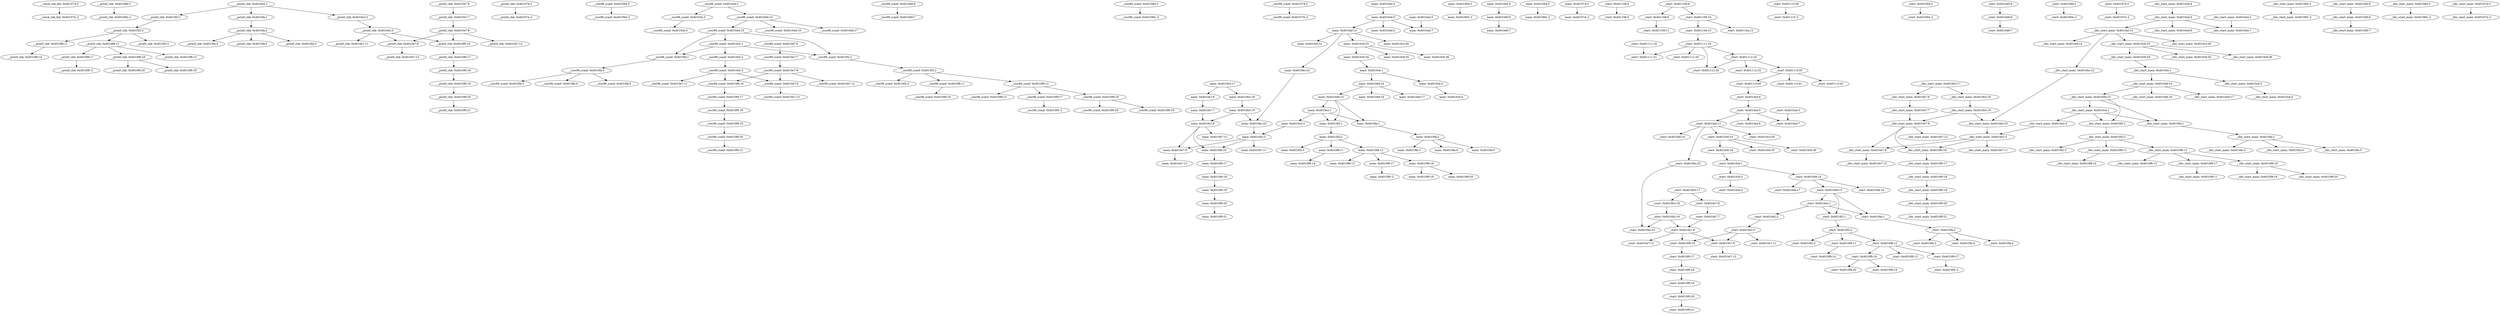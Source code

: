 strict digraph {
__stack_chk_fail_401074_3 [label="__stack_chk_fail: 0x401074:3"];
"__stack_chk_fail_401074_-2" [label="__stack_chk_fail: 0x401074:-2"];
__printf_chk_401084_3 [label="__printf_chk: 0x401084:3"];
"__printf_chk_401084_-2" [label="__printf_chk: 0x401084:-2"];
__printf_chk_4010e2_1 [label="__printf_chk: 0x4010e2:1"];
__printf_chk_4010e2_2 [label="__printf_chk: 0x4010e2:2"];
__printf_chk_4010f2_1 [label="__printf_chk: 0x4010f2:1"];
__printf_chk_4010fa_1 [label="__printf_chk: 0x4010fa:1"];
__printf_chk_4010e2_3 [label="__printf_chk: 0x4010e2:3"];
__printf_chk_4010e7_9 [label="__printf_chk: 0x4010e7:9"];
__printf_chk_4010e7_11 [label="__printf_chk: 0x4010e7:11"];
__printf_chk_4010f0_16 [label="__printf_chk: 0x4010f0:16"];
__printf_chk_4010e7_6 [label="__printf_chk: 0x4010e7:6"];
__printf_chk_4010e7_7 [label="__printf_chk: 0x4010e7:7"];
__printf_chk_4010e7_8 [label="__printf_chk: 0x4010e7:8"];
__printf_chk_4010e7_12 [label="__printf_chk: 0x4010e7:12"];
__printf_chk_4010e7_13 [label="__printf_chk: 0x4010e7:13"];
__printf_chk_4010f0_17 [label="__printf_chk: 0x4010f0:17"];
__printf_chk_4010f0_18 [label="__printf_chk: 0x4010f0:18"];
__printf_chk_4010f0_19 [label="__printf_chk: 0x4010f0:19"];
__printf_chk_4010f0_20 [label="__printf_chk: 0x4010f0:20"];
__printf_chk_4010f0_21 [label="__printf_chk: 0x4010f0:21"];
__printf_chk_4010f2_2 [label="__printf_chk: 0x4010f2:2"];
__printf_chk_4010f2_3 [label="__printf_chk: 0x4010f2:3"];
__printf_chk_4010f8_11 [label="__printf_chk: 0x4010f8:11"];
__printf_chk_4010f8_12 [label="__printf_chk: 0x4010f8:12"];
__printf_chk_4010f8_14 [label="__printf_chk: 0x4010f8:14"];
__printf_chk_4010f8_13 [label="__printf_chk: 0x4010f8:13"];
__printf_chk_4010f9_17 [label="__printf_chk: 0x4010f9:17"];
__printf_chk_4010f9_18 [label="__printf_chk: 0x4010f9:18"];
"__printf_chk_4010f9_-2" [label="__printf_chk: 0x4010f9:-2"];
__printf_chk_4010f9_19 [label="__printf_chk: 0x4010f9:19"];
__printf_chk_4010f9_20 [label="__printf_chk: 0x4010f9:20"];
__printf_chk_4010fa_2 [label="__printf_chk: 0x4010fa:2"];
__printf_chk_4010fa_3 [label="__printf_chk: 0x4010fa:3"];
__printf_chk_4010fa_4 [label="__printf_chk: 0x4010fa:4"];
__printf_chk_4010fa_5 [label="__printf_chk: 0x4010fa:5"];
__printf_chk_401074_3 [label="__printf_chk: 0x401074:3"];
"__printf_chk_401074_-2" [label="__printf_chk: 0x401074:-2"];
__isoc99_scanf_401094_3 [label="__isoc99_scanf: 0x401094:3"];
"__isoc99_scanf_401094_-2" [label="__isoc99_scanf: 0x401094:-2"];
__isoc99_scanf_4010cb_1 [label="__isoc99_scanf: 0x4010cb:1"];
__isoc99_scanf_4010cb_3 [label="__isoc99_scanf: 0x4010cb:3"];
__isoc99_scanf_4010dd_14 [label="__isoc99_scanf: 0x4010dd:14"];
__isoc99_scanf_4010cb_4 [label="__isoc99_scanf: 0x4010cb:4"];
__isoc99_scanf_4010d0_6 [label="__isoc99_scanf: 0x4010d0:6"];
__isoc99_scanf_4010d0_7 [label="__isoc99_scanf: 0x4010d0:7"];
__isoc99_scanf_4010dd_15 [label="__isoc99_scanf: 0x4010dd:15"];
__isoc99_scanf_4010dd_16 [label="__isoc99_scanf: 0x4010dd:16"];
__isoc99_scanf_4010dd_17 [label="__isoc99_scanf: 0x4010dd:17"];
__isoc99_scanf_4010e2_1 [label="__isoc99_scanf: 0x4010e2:1"];
__isoc99_scanf_4010f2_1 [label="__isoc99_scanf: 0x4010f2:1"];
__isoc99_scanf_4010fa_1 [label="__isoc99_scanf: 0x4010fa:1"];
__isoc99_scanf_401084_3 [label="__isoc99_scanf: 0x401084:3"];
"__isoc99_scanf_401084_-2" [label="__isoc99_scanf: 0x401084:-2"];
__isoc99_scanf_4010e2_2 [label="__isoc99_scanf: 0x4010e2:2"];
__isoc99_scanf_4010e2_3 [label="__isoc99_scanf: 0x4010e2:3"];
__isoc99_scanf_4010e7_9 [label="__isoc99_scanf: 0x4010e7:9"];
__isoc99_scanf_4010e7_11 [label="__isoc99_scanf: 0x4010e7:11"];
__isoc99_scanf_4010f0_16 [label="__isoc99_scanf: 0x4010f0:16"];
__isoc99_scanf_4010e7_6 [label="__isoc99_scanf: 0x4010e7:6"];
__isoc99_scanf_4010e7_7 [label="__isoc99_scanf: 0x4010e7:7"];
__isoc99_scanf_4010e7_8 [label="__isoc99_scanf: 0x4010e7:8"];
__isoc99_scanf_4010e7_12 [label="__isoc99_scanf: 0x4010e7:12"];
__isoc99_scanf_4010e7_13 [label="__isoc99_scanf: 0x4010e7:13"];
__isoc99_scanf_4010f0_17 [label="__isoc99_scanf: 0x4010f0:17"];
__isoc99_scanf_4010f0_18 [label="__isoc99_scanf: 0x4010f0:18"];
__isoc99_scanf_4010f0_19 [label="__isoc99_scanf: 0x4010f0:19"];
__isoc99_scanf_4010f0_20 [label="__isoc99_scanf: 0x4010f0:20"];
__isoc99_scanf_4010f0_21 [label="__isoc99_scanf: 0x4010f0:21"];
__isoc99_scanf_4010f2_2 [label="__isoc99_scanf: 0x4010f2:2"];
__isoc99_scanf_4010f2_3 [label="__isoc99_scanf: 0x4010f2:3"];
__isoc99_scanf_4010f8_11 [label="__isoc99_scanf: 0x4010f8:11"];
__isoc99_scanf_4010f8_12 [label="__isoc99_scanf: 0x4010f8:12"];
__isoc99_scanf_4010f8_14 [label="__isoc99_scanf: 0x4010f8:14"];
__isoc99_scanf_4010f8_13 [label="__isoc99_scanf: 0x4010f8:13"];
__isoc99_scanf_4010f9_17 [label="__isoc99_scanf: 0x4010f9:17"];
__isoc99_scanf_4010f9_18 [label="__isoc99_scanf: 0x4010f9:18"];
"__isoc99_scanf_4010f9_-2" [label="__isoc99_scanf: 0x4010f9:-2"];
__isoc99_scanf_4010f9_19 [label="__isoc99_scanf: 0x4010f9:19"];
__isoc99_scanf_4010f9_20 [label="__isoc99_scanf: 0x4010f9:20"];
__isoc99_scanf_4010fa_2 [label="__isoc99_scanf: 0x4010fa:2"];
__isoc99_scanf_4010fa_3 [label="__isoc99_scanf: 0x4010fa:3"];
__isoc99_scanf_4010fa_4 [label="__isoc99_scanf: 0x4010fa:4"];
__isoc99_scanf_4010fa_5 [label="__isoc99_scanf: 0x4010fa:5"];
__isoc99_scanf_401074_3 [label="__isoc99_scanf: 0x401074:3"];
"__isoc99_scanf_401074_-2" [label="__isoc99_scanf: 0x401074:-2"];
main_4010a4_4 [label="main: 0x4010a4:4"];
main_4010a4_5 [label="main: 0x4010a4:5"];
main_4010a4_6 [label="main: 0x4010a4:6"];
main_4010a4_7 [label="main: 0x4010a4:7"];
main_4010af_13 [label="main: 0x4010af:13"];
main_4010a4_3 [label="main: 0x4010a4:3"];
main_4010af_14 [label="main: 0x4010af:14"];
main_4010bc_22 [label="main: 0x4010bc:22"];
main_4010c3_30 [label="main: 0x4010c3:30"];
main_4010c6_33 [label="main: 0x4010c6:33"];
main_4010b3_17 [label="main: 0x4010b3:17"];
main_4010b3_18 [label="main: 0x4010b3:18"];
main_4010e7_6 [label="main: 0x4010e7:6"];
main_4010b3_19 [label="main: 0x4010b3:19"];
main_4010bc_23 [label="main: 0x4010bc:23"];
main_4010e7_8 [label="main: 0x4010e7:8"];
main_4010e2_3 [label="main: 0x4010e2:3"];
main_4010c6_34 [label="main: 0x4010c6:34"];
main_4010c6_35 [label="main: 0x4010c6:35"];
main_4010c6_36 [label="main: 0x4010c6:36"];
main_4010cb_1 [label="main: 0x4010cb:1"];
main_401094_3 [label="main: 0x401094:3"];
"main_401094_-2" [label="main: 0x401094:-2"];
main_4010cb_3 [label="main: 0x4010cb:3"];
main_4010dd_14 [label="main: 0x4010dd:14"];
main_4010cb_4 [label="main: 0x4010cb:4"];
main_4010d0_6 [label="main: 0x4010d0:6"];
main_4010d0_7 [label="main: 0x4010d0:7"];
main_4010dd_15 [label="main: 0x4010dd:15"];
main_4010dd_16 [label="main: 0x4010dd:16"];
main_4010dd_17 [label="main: 0x4010dd:17"];
main_4010e2_1 [label="main: 0x4010e2:1"];
main_4010f2_1 [label="main: 0x4010f2:1"];
main_4010fa_1 [label="main: 0x4010fa:1"];
main_401084_3 [label="main: 0x401084:3"];
"main_401084_-2" [label="main: 0x401084:-2"];
main_4010e2_2 [label="main: 0x4010e2:2"];
main_4010e7_9 [label="main: 0x4010e7:9"];
main_4010e7_11 [label="main: 0x4010e7:11"];
main_4010f0_16 [label="main: 0x4010f0:16"];
main_4010e7_7 [label="main: 0x4010e7:7"];
main_4010e7_12 [label="main: 0x4010e7:12"];
main_4010e7_13 [label="main: 0x4010e7:13"];
main_4010f0_17 [label="main: 0x4010f0:17"];
main_4010f0_18 [label="main: 0x4010f0:18"];
main_4010f0_19 [label="main: 0x4010f0:19"];
main_4010f0_20 [label="main: 0x4010f0:20"];
main_4010f0_21 [label="main: 0x4010f0:21"];
main_4010f2_2 [label="main: 0x4010f2:2"];
main_4010f2_3 [label="main: 0x4010f2:3"];
main_4010f8_11 [label="main: 0x4010f8:11"];
main_4010f8_12 [label="main: 0x4010f8:12"];
main_4010f8_14 [label="main: 0x4010f8:14"];
main_4010f8_13 [label="main: 0x4010f8:13"];
main_4010f9_17 [label="main: 0x4010f9:17"];
main_4010f9_18 [label="main: 0x4010f9:18"];
"main_4010f9_-2" [label="main: 0x4010f9:-2"];
main_4010f9_19 [label="main: 0x4010f9:19"];
main_4010f9_20 [label="main: 0x4010f9:20"];
main_4010fa_2 [label="main: 0x4010fa:2"];
main_4010fa_3 [label="main: 0x4010fa:3"];
main_4010fa_4 [label="main: 0x4010fa:4"];
main_4010fa_5 [label="main: 0x4010fa:5"];
main_401074_3 [label="main: 0x401074:3"];
"main_401074_-2" [label="main: 0x401074:-2"];
main_4010a5_9 [label="main: 0x4010a5:9"];
_start_401106_4 [label="_start: 0x401106:4"];
_start_401106_5 [label="_start: 0x401106:5"];
_start_401109_8 [label="_start: 0x401109:8"];
_start_401109_9 [label="_start: 0x401109:9"];
_start_401109_10 [label="_start: 0x401109:10"];
_start_401109_11 [label="_start: 0x401109:11"];
_start_40110a_13 [label="_start: 0x40110a:13"];
_start_40110d_15 [label="_start: 0x40110d:15"];
_start_401111_19 [label="_start: 0x401111:19"];
_start_401111_20 [label="_start: 0x401111:20"];
_start_401111_21 [label="_start: 0x401111:21"];
_start_401112_24 [label="_start: 0x401112:24"];
_start_401112_26 [label="_start: 0x401112:26"];
_start_401111_18 [label="_start: 0x401111:18"];
_start_401112_25 [label="_start: 0x401112:25"];
_start_40111f_39 [label="_start: 0x40111f:39"];
_start_40111f_40 [label="_start: 0x40111f:40"];
_start_40111f_41 [label="_start: 0x40111f:41"];
_start_40111f_42 [label="_start: 0x40111f:42"];
_start_4010a4_4 [label="_start: 0x4010a4:4"];
_start_40111f_38 [label="_start: 0x40111f:38"];
"_start_40111f_-2" [label="_start: 0x40111f:-2"];
_start_4010a4_5 [label="_start: 0x4010a4:5"];
_start_4010a4_6 [label="_start: 0x4010a4:6"];
_start_4010a4_7 [label="_start: 0x4010a4:7"];
_start_4010af_13 [label="_start: 0x4010af:13"];
_start_4010a4_3 [label="_start: 0x4010a4:3"];
_start_4010af_14 [label="_start: 0x4010af:14"];
_start_4010bc_22 [label="_start: 0x4010bc:22"];
_start_4010c3_30 [label="_start: 0x4010c3:30"];
_start_4010c6_33 [label="_start: 0x4010c6:33"];
_start_4010b3_17 [label="_start: 0x4010b3:17"];
_start_4010b3_18 [label="_start: 0x4010b3:18"];
_start_4010e7_6 [label="_start: 0x4010e7:6"];
_start_4010b3_19 [label="_start: 0x4010b3:19"];
_start_4010bc_23 [label="_start: 0x4010bc:23"];
_start_4010e7_8 [label="_start: 0x4010e7:8"];
_start_4010c6_34 [label="_start: 0x4010c6:34"];
_start_4010c6_35 [label="_start: 0x4010c6:35"];
_start_4010c6_36 [label="_start: 0x4010c6:36"];
_start_4010cb_1 [label="_start: 0x4010cb:1"];
_start_401094_3 [label="_start: 0x401094:3"];
"_start_401094_-2" [label="_start: 0x401094:-2"];
_start_4010cb_3 [label="_start: 0x4010cb:3"];
_start_4010dd_14 [label="_start: 0x4010dd:14"];
_start_4010cb_4 [label="_start: 0x4010cb:4"];
_start_4010d0_6 [label="_start: 0x4010d0:6"];
_start_4010d0_7 [label="_start: 0x4010d0:7"];
_start_4010dd_15 [label="_start: 0x4010dd:15"];
_start_4010dd_16 [label="_start: 0x4010dd:16"];
_start_4010dd_17 [label="_start: 0x4010dd:17"];
_start_4010e2_1 [label="_start: 0x4010e2:1"];
_start_4010f2_1 [label="_start: 0x4010f2:1"];
_start_4010fa_1 [label="_start: 0x4010fa:1"];
_start_401084_3 [label="_start: 0x401084:3"];
"_start_401084_-2" [label="_start: 0x401084:-2"];
_start_4010e2_2 [label="_start: 0x4010e2:2"];
_start_4010e2_3 [label="_start: 0x4010e2:3"];
_start_4010e7_9 [label="_start: 0x4010e7:9"];
_start_4010e7_11 [label="_start: 0x4010e7:11"];
_start_4010f0_16 [label="_start: 0x4010f0:16"];
_start_4010e7_7 [label="_start: 0x4010e7:7"];
_start_4010e7_12 [label="_start: 0x4010e7:12"];
_start_4010e7_13 [label="_start: 0x4010e7:13"];
_start_4010f0_17 [label="_start: 0x4010f0:17"];
_start_4010f0_18 [label="_start: 0x4010f0:18"];
_start_4010f0_19 [label="_start: 0x4010f0:19"];
_start_4010f0_20 [label="_start: 0x4010f0:20"];
_start_4010f0_21 [label="_start: 0x4010f0:21"];
_start_4010f2_2 [label="_start: 0x4010f2:2"];
_start_4010f2_3 [label="_start: 0x4010f2:3"];
_start_4010f8_11 [label="_start: 0x4010f8:11"];
_start_4010f8_12 [label="_start: 0x4010f8:12"];
_start_4010f8_14 [label="_start: 0x4010f8:14"];
_start_4010f8_13 [label="_start: 0x4010f8:13"];
_start_4010f9_17 [label="_start: 0x4010f9:17"];
_start_4010f9_18 [label="_start: 0x4010f9:18"];
"_start_4010f9_-2" [label="_start: 0x4010f9:-2"];
_start_4010f9_19 [label="_start: 0x4010f9:19"];
_start_4010f9_20 [label="_start: 0x4010f9:20"];
_start_4010fa_2 [label="_start: 0x4010fa:2"];
_start_4010fa_3 [label="_start: 0x4010fa:3"];
_start_4010fa_4 [label="_start: 0x4010fa:4"];
_start_4010fa_5 [label="_start: 0x4010fa:5"];
_start_401074_3 [label="_start: 0x401074:3"];
"_start_401074_-2" [label="_start: 0x401074:-2"];
_start_4010a5_9 [label="_start: 0x4010a5:9"];
__libc_start_main_4010a4_4 [label="__libc_start_main: 0x4010a4:4"];
__libc_start_main_4010a4_5 [label="__libc_start_main: 0x4010a4:5"];
__libc_start_main_4010a4_6 [label="__libc_start_main: 0x4010a4:6"];
__libc_start_main_4010a4_7 [label="__libc_start_main: 0x4010a4:7"];
__libc_start_main_4010af_13 [label="__libc_start_main: 0x4010af:13"];
__libc_start_main_4010a4_3 [label="__libc_start_main: 0x4010a4:3"];
__libc_start_main_4010af_14 [label="__libc_start_main: 0x4010af:14"];
__libc_start_main_4010bc_22 [label="__libc_start_main: 0x4010bc:22"];
__libc_start_main_4010c3_30 [label="__libc_start_main: 0x4010c3:30"];
__libc_start_main_4010c6_33 [label="__libc_start_main: 0x4010c6:33"];
__libc_start_main_4010b3_17 [label="__libc_start_main: 0x4010b3:17"];
__libc_start_main_4010b3_18 [label="__libc_start_main: 0x4010b3:18"];
__libc_start_main_4010e7_6 [label="__libc_start_main: 0x4010e7:6"];
__libc_start_main_4010b3_19 [label="__libc_start_main: 0x4010b3:19"];
__libc_start_main_4010bc_23 [label="__libc_start_main: 0x4010bc:23"];
__libc_start_main_4010e7_8 [label="__libc_start_main: 0x4010e7:8"];
__libc_start_main_4010e2_3 [label="__libc_start_main: 0x4010e2:3"];
__libc_start_main_4010c6_34 [label="__libc_start_main: 0x4010c6:34"];
__libc_start_main_4010c6_35 [label="__libc_start_main: 0x4010c6:35"];
__libc_start_main_4010c6_36 [label="__libc_start_main: 0x4010c6:36"];
__libc_start_main_4010cb_1 [label="__libc_start_main: 0x4010cb:1"];
__libc_start_main_401094_3 [label="__libc_start_main: 0x401094:3"];
"__libc_start_main_401094_-2" [label="__libc_start_main: 0x401094:-2"];
__libc_start_main_4010cb_3 [label="__libc_start_main: 0x4010cb:3"];
__libc_start_main_4010dd_14 [label="__libc_start_main: 0x4010dd:14"];
__libc_start_main_4010cb_4 [label="__libc_start_main: 0x4010cb:4"];
__libc_start_main_4010d0_6 [label="__libc_start_main: 0x4010d0:6"];
__libc_start_main_4010d0_7 [label="__libc_start_main: 0x4010d0:7"];
__libc_start_main_4010dd_15 [label="__libc_start_main: 0x4010dd:15"];
__libc_start_main_4010dd_16 [label="__libc_start_main: 0x4010dd:16"];
__libc_start_main_4010dd_17 [label="__libc_start_main: 0x4010dd:17"];
__libc_start_main_4010e2_1 [label="__libc_start_main: 0x4010e2:1"];
__libc_start_main_4010f2_1 [label="__libc_start_main: 0x4010f2:1"];
__libc_start_main_4010fa_1 [label="__libc_start_main: 0x4010fa:1"];
__libc_start_main_401084_3 [label="__libc_start_main: 0x401084:3"];
"__libc_start_main_401084_-2" [label="__libc_start_main: 0x401084:-2"];
__libc_start_main_4010e2_2 [label="__libc_start_main: 0x4010e2:2"];
__libc_start_main_4010e7_9 [label="__libc_start_main: 0x4010e7:9"];
__libc_start_main_4010e7_11 [label="__libc_start_main: 0x4010e7:11"];
__libc_start_main_4010f0_16 [label="__libc_start_main: 0x4010f0:16"];
__libc_start_main_4010e7_7 [label="__libc_start_main: 0x4010e7:7"];
__libc_start_main_4010e7_12 [label="__libc_start_main: 0x4010e7:12"];
__libc_start_main_4010e7_13 [label="__libc_start_main: 0x4010e7:13"];
__libc_start_main_4010f0_17 [label="__libc_start_main: 0x4010f0:17"];
__libc_start_main_4010f0_18 [label="__libc_start_main: 0x4010f0:18"];
__libc_start_main_4010f0_19 [label="__libc_start_main: 0x4010f0:19"];
__libc_start_main_4010f0_20 [label="__libc_start_main: 0x4010f0:20"];
__libc_start_main_4010f0_21 [label="__libc_start_main: 0x4010f0:21"];
__libc_start_main_4010f2_2 [label="__libc_start_main: 0x4010f2:2"];
__libc_start_main_4010f2_3 [label="__libc_start_main: 0x4010f2:3"];
__libc_start_main_4010f8_11 [label="__libc_start_main: 0x4010f8:11"];
__libc_start_main_4010f8_12 [label="__libc_start_main: 0x4010f8:12"];
__libc_start_main_4010f8_14 [label="__libc_start_main: 0x4010f8:14"];
__libc_start_main_4010f8_13 [label="__libc_start_main: 0x4010f8:13"];
__libc_start_main_4010f9_17 [label="__libc_start_main: 0x4010f9:17"];
__libc_start_main_4010f9_18 [label="__libc_start_main: 0x4010f9:18"];
"__libc_start_main_4010f9_-2" [label="__libc_start_main: 0x4010f9:-2"];
__libc_start_main_4010f9_19 [label="__libc_start_main: 0x4010f9:19"];
__libc_start_main_4010f9_20 [label="__libc_start_main: 0x4010f9:20"];
__libc_start_main_4010fa_2 [label="__libc_start_main: 0x4010fa:2"];
__libc_start_main_4010fa_3 [label="__libc_start_main: 0x4010fa:3"];
__libc_start_main_4010fa_4 [label="__libc_start_main: 0x4010fa:4"];
__libc_start_main_4010fa_5 [label="__libc_start_main: 0x4010fa:5"];
__libc_start_main_401074_3 [label="__libc_start_main: 0x401074:3"];
"__libc_start_main_401074_-2" [label="__libc_start_main: 0x401074:-2"];
__libc_start_main_4010a5_9 [label="__libc_start_main: 0x4010a5:9"];
__stack_chk_fail_401074_3 -> "__stack_chk_fail_401074_-2";
__printf_chk_401084_3 -> "__printf_chk_401084_-2";
__printf_chk_4010e2_1 -> __printf_chk_4010e2_2;
__printf_chk_4010e2_1 -> __printf_chk_4010f2_1;
__printf_chk_4010e2_1 -> __printf_chk_4010fa_1;
__printf_chk_4010e2_2 -> __printf_chk_4010e2_3;
__printf_chk_4010f2_1 -> __printf_chk_4010f2_2;
__printf_chk_4010fa_1 -> __printf_chk_4010fa_2;
__printf_chk_4010e2_3 -> __printf_chk_4010e7_9;
__printf_chk_4010e2_3 -> __printf_chk_4010e7_11;
__printf_chk_4010e2_3 -> __printf_chk_4010f0_16;
__printf_chk_4010e7_9 -> __printf_chk_4010e7_13;
__printf_chk_4010f0_16 -> __printf_chk_4010f0_17;
__printf_chk_4010e7_6 -> __printf_chk_4010e7_7;
__printf_chk_4010e7_7 -> __printf_chk_4010e7_8;
__printf_chk_4010e7_8 -> __printf_chk_4010e7_9;
__printf_chk_4010e7_8 -> __printf_chk_4010e7_12;
__printf_chk_4010e7_8 -> __printf_chk_4010f0_16;
__printf_chk_4010f0_17 -> __printf_chk_4010f0_18;
__printf_chk_4010f0_18 -> __printf_chk_4010f0_19;
__printf_chk_4010f0_19 -> __printf_chk_4010f0_20;
__printf_chk_4010f0_20 -> __printf_chk_4010f0_21;
__printf_chk_4010f2_2 -> __printf_chk_4010f2_3;
__printf_chk_4010f2_2 -> __printf_chk_4010f8_11;
__printf_chk_4010f2_2 -> __printf_chk_4010f8_12;
__printf_chk_4010f8_11 -> __printf_chk_4010f8_14;
__printf_chk_4010f8_12 -> __printf_chk_4010f8_13;
__printf_chk_4010f8_12 -> __printf_chk_4010f9_17;
__printf_chk_4010f8_12 -> __printf_chk_4010f9_18;
__printf_chk_4010f9_17 -> "__printf_chk_4010f9_-2";
__printf_chk_4010f9_18 -> __printf_chk_4010f9_19;
__printf_chk_4010f9_18 -> __printf_chk_4010f9_20;
__printf_chk_4010fa_2 -> __printf_chk_4010fa_3;
__printf_chk_4010fa_2 -> __printf_chk_4010fa_4;
__printf_chk_4010fa_2 -> __printf_chk_4010fa_5;
__printf_chk_401074_3 -> "__printf_chk_401074_-2";
__isoc99_scanf_401094_3 -> "__isoc99_scanf_401094_-2";
__isoc99_scanf_4010cb_1 -> __isoc99_scanf_4010cb_3;
__isoc99_scanf_4010cb_1 -> __isoc99_scanf_4010dd_14;
__isoc99_scanf_4010cb_3 -> __isoc99_scanf_4010cb_4;
__isoc99_scanf_4010dd_14 -> __isoc99_scanf_4010dd_15;
__isoc99_scanf_4010dd_14 -> __isoc99_scanf_4010dd_16;
__isoc99_scanf_4010dd_14 -> __isoc99_scanf_4010dd_17;
__isoc99_scanf_4010d0_6 -> __isoc99_scanf_4010d0_7;
__isoc99_scanf_4010dd_15 -> __isoc99_scanf_4010e2_1;
__isoc99_scanf_4010dd_15 -> __isoc99_scanf_4010f2_1;
__isoc99_scanf_4010dd_15 -> __isoc99_scanf_4010fa_1;
__isoc99_scanf_4010e2_1 -> __isoc99_scanf_4010e2_2;
__isoc99_scanf_4010e2_1 -> __isoc99_scanf_4010f2_1;
__isoc99_scanf_4010e2_1 -> __isoc99_scanf_4010fa_1;
__isoc99_scanf_4010f2_1 -> __isoc99_scanf_4010f2_2;
__isoc99_scanf_4010fa_1 -> __isoc99_scanf_4010fa_2;
__isoc99_scanf_401084_3 -> "__isoc99_scanf_401084_-2";
__isoc99_scanf_4010e2_2 -> __isoc99_scanf_4010e2_3;
__isoc99_scanf_4010e2_3 -> __isoc99_scanf_4010e7_9;
__isoc99_scanf_4010e2_3 -> __isoc99_scanf_4010e7_11;
__isoc99_scanf_4010e2_3 -> __isoc99_scanf_4010f0_16;
__isoc99_scanf_4010e7_9 -> __isoc99_scanf_4010e7_13;
__isoc99_scanf_4010f0_16 -> __isoc99_scanf_4010f0_17;
__isoc99_scanf_4010e7_6 -> __isoc99_scanf_4010e7_7;
__isoc99_scanf_4010e7_7 -> __isoc99_scanf_4010e7_8;
__isoc99_scanf_4010e7_8 -> __isoc99_scanf_4010e7_9;
__isoc99_scanf_4010e7_8 -> __isoc99_scanf_4010e7_12;
__isoc99_scanf_4010e7_8 -> __isoc99_scanf_4010f0_16;
__isoc99_scanf_4010f0_17 -> __isoc99_scanf_4010f0_18;
__isoc99_scanf_4010f0_18 -> __isoc99_scanf_4010f0_19;
__isoc99_scanf_4010f0_19 -> __isoc99_scanf_4010f0_20;
__isoc99_scanf_4010f0_20 -> __isoc99_scanf_4010f0_21;
__isoc99_scanf_4010f2_2 -> __isoc99_scanf_4010f2_3;
__isoc99_scanf_4010f2_2 -> __isoc99_scanf_4010f8_11;
__isoc99_scanf_4010f2_2 -> __isoc99_scanf_4010f8_12;
__isoc99_scanf_4010f8_11 -> __isoc99_scanf_4010f8_14;
__isoc99_scanf_4010f8_12 -> __isoc99_scanf_4010f8_13;
__isoc99_scanf_4010f8_12 -> __isoc99_scanf_4010f9_17;
__isoc99_scanf_4010f8_12 -> __isoc99_scanf_4010f9_18;
__isoc99_scanf_4010f9_17 -> "__isoc99_scanf_4010f9_-2";
__isoc99_scanf_4010f9_18 -> __isoc99_scanf_4010f9_19;
__isoc99_scanf_4010f9_18 -> __isoc99_scanf_4010f9_20;
__isoc99_scanf_4010fa_2 -> __isoc99_scanf_4010fa_3;
__isoc99_scanf_4010fa_2 -> __isoc99_scanf_4010fa_4;
__isoc99_scanf_4010fa_2 -> __isoc99_scanf_4010fa_5;
__isoc99_scanf_401074_3 -> "__isoc99_scanf_401074_-2";
main_4010a4_4 -> main_4010a4_5;
main_4010a4_5 -> main_4010a4_6;
main_4010a4_5 -> main_4010a4_7;
main_4010a4_5 -> main_4010af_13;
main_4010af_13 -> main_4010af_14;
main_4010af_13 -> main_4010bc_22;
main_4010af_13 -> main_4010c3_30;
main_4010af_13 -> main_4010c6_33;
main_4010a4_3 -> main_4010a4_7;
main_4010bc_22 -> main_4010bc_23;
main_4010c6_33 -> main_4010c6_34;
main_4010c6_33 -> main_4010c6_35;
main_4010c6_33 -> main_4010c6_36;
main_4010b3_17 -> main_4010b3_18;
main_4010b3_17 -> main_4010e7_6;
main_4010b3_18 -> main_4010b3_19;
main_4010e7_6 -> main_4010e7_7;
main_4010b3_19 -> main_4010bc_23;
main_4010b3_19 -> main_4010e7_8;
main_4010bc_23 -> main_4010e2_3;
main_4010e7_8 -> main_4010e7_9;
main_4010e7_8 -> main_4010e7_12;
main_4010e7_8 -> main_4010f0_16;
main_4010e2_3 -> main_4010e7_9;
main_4010e2_3 -> main_4010e7_11;
main_4010e2_3 -> main_4010f0_16;
main_4010c6_34 -> main_4010cb_1;
main_4010cb_1 -> main_4010cb_3;
main_4010cb_1 -> main_4010dd_14;
main_401094_3 -> "main_401094_-2";
main_4010cb_3 -> main_4010cb_4;
main_4010dd_14 -> main_4010dd_15;
main_4010dd_14 -> main_4010dd_16;
main_4010dd_14 -> main_4010dd_17;
main_4010d0_6 -> main_4010d0_7;
main_4010dd_15 -> main_4010e2_1;
main_4010dd_15 -> main_4010f2_1;
main_4010dd_15 -> main_4010fa_1;
main_4010e2_1 -> main_4010e2_2;
main_4010e2_1 -> main_4010f2_1;
main_4010e2_1 -> main_4010fa_1;
main_4010f2_1 -> main_4010f2_2;
main_4010fa_1 -> main_4010fa_2;
main_401084_3 -> "main_401084_-2";
main_4010e2_2 -> main_4010e2_3;
main_4010e7_9 -> main_4010e7_13;
main_4010f0_16 -> main_4010f0_17;
main_4010e7_7 -> main_4010e7_8;
main_4010f0_17 -> main_4010f0_18;
main_4010f0_18 -> main_4010f0_19;
main_4010f0_19 -> main_4010f0_20;
main_4010f0_20 -> main_4010f0_21;
main_4010f2_2 -> main_4010f2_3;
main_4010f2_2 -> main_4010f8_11;
main_4010f2_2 -> main_4010f8_12;
main_4010f8_11 -> main_4010f8_14;
main_4010f8_12 -> main_4010f8_13;
main_4010f8_12 -> main_4010f9_17;
main_4010f8_12 -> main_4010f9_18;
main_4010f9_17 -> "main_4010f9_-2";
main_4010f9_18 -> main_4010f9_19;
main_4010f9_18 -> main_4010f9_20;
main_4010fa_2 -> main_4010fa_3;
main_4010fa_2 -> main_4010fa_4;
main_4010fa_2 -> main_4010fa_5;
main_401074_3 -> "main_401074_-2";
main_4010a5_9 -> main_4010d0_6;
_start_401106_4 -> _start_401106_5;
_start_401109_8 -> _start_401109_9;
_start_401109_8 -> _start_401109_10;
_start_401109_9 -> _start_401109_11;
_start_401109_10 -> _start_40110a_13;
_start_401109_10 -> _start_40110d_15;
_start_40110d_15 -> _start_401111_19;
_start_401111_19 -> _start_401111_20;
_start_401111_19 -> _start_401111_21;
_start_401111_19 -> _start_401112_24;
_start_401111_19 -> _start_401112_26;
_start_401112_24 -> _start_401112_25;
_start_401112_24 -> _start_401112_26;
_start_401112_24 -> _start_40111f_39;
_start_401111_18 -> _start_401111_21;
_start_40111f_39 -> _start_40111f_40;
_start_40111f_39 -> _start_40111f_41;
_start_40111f_39 -> _start_40111f_42;
_start_40111f_40 -> _start_4010a4_4;
_start_4010a4_4 -> _start_4010a4_5;
_start_40111f_38 -> "_start_40111f_-2";
_start_4010a4_5 -> _start_4010a4_6;
_start_4010a4_5 -> _start_4010a4_7;
_start_4010a4_5 -> _start_4010af_13;
_start_4010af_13 -> _start_4010af_14;
_start_4010af_13 -> _start_4010bc_22;
_start_4010af_13 -> _start_4010c3_30;
_start_4010af_13 -> _start_4010c6_33;
_start_4010a4_3 -> _start_4010a4_7;
_start_4010bc_22 -> _start_4010bc_23;
_start_4010c6_33 -> _start_4010c6_34;
_start_4010c6_33 -> _start_4010c6_35;
_start_4010c6_33 -> _start_4010c6_36;
_start_4010b3_17 -> _start_4010b3_18;
_start_4010b3_17 -> _start_4010e7_6;
_start_4010b3_18 -> _start_4010b3_19;
_start_4010e7_6 -> _start_4010e7_7;
_start_4010b3_19 -> _start_4010bc_23;
_start_4010b3_19 -> _start_4010e7_8;
_start_4010e7_8 -> _start_4010e7_9;
_start_4010e7_8 -> _start_4010e7_12;
_start_4010e7_8 -> _start_4010f0_16;
_start_4010c6_34 -> _start_4010cb_1;
_start_4010cb_1 -> _start_4010cb_3;
_start_4010cb_1 -> _start_4010dd_14;
_start_401094_3 -> "_start_401094_-2";
_start_4010cb_3 -> _start_4010cb_4;
_start_4010dd_14 -> _start_4010dd_15;
_start_4010dd_14 -> _start_4010dd_16;
_start_4010dd_14 -> _start_4010dd_17;
_start_4010d0_6 -> _start_4010d0_7;
_start_4010dd_15 -> _start_4010e2_1;
_start_4010dd_15 -> _start_4010f2_1;
_start_4010dd_15 -> _start_4010fa_1;
_start_4010e2_1 -> _start_4010e2_2;
_start_4010e2_1 -> _start_4010f2_1;
_start_4010e2_1 -> _start_4010fa_1;
_start_4010f2_1 -> _start_4010f2_2;
_start_4010fa_1 -> _start_4010fa_2;
_start_401084_3 -> "_start_401084_-2";
_start_4010e2_2 -> _start_4010e2_3;
_start_4010e2_3 -> _start_4010e7_9;
_start_4010e2_3 -> _start_4010e7_11;
_start_4010e2_3 -> _start_4010f0_16;
_start_4010e7_9 -> _start_4010e7_13;
_start_4010f0_16 -> _start_4010f0_17;
_start_4010e7_7 -> _start_4010e7_8;
_start_4010f0_17 -> _start_4010f0_18;
_start_4010f0_18 -> _start_4010f0_19;
_start_4010f0_19 -> _start_4010f0_20;
_start_4010f0_20 -> _start_4010f0_21;
_start_4010f2_2 -> _start_4010f2_3;
_start_4010f2_2 -> _start_4010f8_11;
_start_4010f2_2 -> _start_4010f8_12;
_start_4010f8_11 -> _start_4010f8_14;
_start_4010f8_12 -> _start_4010f8_13;
_start_4010f8_12 -> _start_4010f9_17;
_start_4010f8_12 -> _start_4010f9_18;
_start_4010f9_17 -> "_start_4010f9_-2";
_start_4010f9_18 -> _start_4010f9_19;
_start_4010f9_18 -> _start_4010f9_20;
_start_4010fa_2 -> _start_4010fa_3;
_start_4010fa_2 -> _start_4010fa_4;
_start_4010fa_2 -> _start_4010fa_5;
_start_401074_3 -> "_start_401074_-2";
_start_4010a5_9 -> _start_4010d0_6;
__libc_start_main_4010a4_4 -> __libc_start_main_4010a4_5;
__libc_start_main_4010a4_5 -> __libc_start_main_4010a4_6;
__libc_start_main_4010a4_5 -> __libc_start_main_4010a4_7;
__libc_start_main_4010a4_5 -> __libc_start_main_4010af_13;
__libc_start_main_4010af_13 -> __libc_start_main_4010af_14;
__libc_start_main_4010af_13 -> __libc_start_main_4010bc_22;
__libc_start_main_4010af_13 -> __libc_start_main_4010c3_30;
__libc_start_main_4010af_13 -> __libc_start_main_4010c6_33;
__libc_start_main_4010a4_3 -> __libc_start_main_4010a4_7;
__libc_start_main_4010bc_22 -> __libc_start_main_4010bc_23;
__libc_start_main_4010c6_33 -> __libc_start_main_4010c6_34;
__libc_start_main_4010c6_33 -> __libc_start_main_4010c6_35;
__libc_start_main_4010c6_33 -> __libc_start_main_4010c6_36;
__libc_start_main_4010b3_17 -> __libc_start_main_4010b3_18;
__libc_start_main_4010b3_17 -> __libc_start_main_4010e7_6;
__libc_start_main_4010b3_18 -> __libc_start_main_4010b3_19;
__libc_start_main_4010e7_6 -> __libc_start_main_4010e7_7;
__libc_start_main_4010b3_19 -> __libc_start_main_4010bc_23;
__libc_start_main_4010b3_19 -> __libc_start_main_4010e7_8;
__libc_start_main_4010bc_23 -> __libc_start_main_4010e2_3;
__libc_start_main_4010e7_8 -> __libc_start_main_4010e7_9;
__libc_start_main_4010e7_8 -> __libc_start_main_4010e7_12;
__libc_start_main_4010e7_8 -> __libc_start_main_4010f0_16;
__libc_start_main_4010e2_3 -> __libc_start_main_4010e7_9;
__libc_start_main_4010e2_3 -> __libc_start_main_4010e7_11;
__libc_start_main_4010e2_3 -> __libc_start_main_4010f0_16;
__libc_start_main_4010c6_34 -> __libc_start_main_4010cb_1;
__libc_start_main_4010cb_1 -> __libc_start_main_4010cb_3;
__libc_start_main_4010cb_1 -> __libc_start_main_4010dd_14;
__libc_start_main_401094_3 -> "__libc_start_main_401094_-2";
__libc_start_main_4010cb_3 -> __libc_start_main_4010cb_4;
__libc_start_main_4010dd_14 -> __libc_start_main_4010dd_15;
__libc_start_main_4010dd_14 -> __libc_start_main_4010dd_16;
__libc_start_main_4010dd_14 -> __libc_start_main_4010dd_17;
__libc_start_main_4010d0_6 -> __libc_start_main_4010d0_7;
__libc_start_main_4010dd_15 -> __libc_start_main_4010e2_1;
__libc_start_main_4010dd_15 -> __libc_start_main_4010f2_1;
__libc_start_main_4010dd_15 -> __libc_start_main_4010fa_1;
__libc_start_main_4010e2_1 -> __libc_start_main_4010e2_2;
__libc_start_main_4010e2_1 -> __libc_start_main_4010f2_1;
__libc_start_main_4010e2_1 -> __libc_start_main_4010fa_1;
__libc_start_main_4010f2_1 -> __libc_start_main_4010f2_2;
__libc_start_main_4010fa_1 -> __libc_start_main_4010fa_2;
__libc_start_main_401084_3 -> "__libc_start_main_401084_-2";
__libc_start_main_4010e2_2 -> __libc_start_main_4010e2_3;
__libc_start_main_4010e7_9 -> __libc_start_main_4010e7_13;
__libc_start_main_4010f0_16 -> __libc_start_main_4010f0_17;
__libc_start_main_4010e7_7 -> __libc_start_main_4010e7_8;
__libc_start_main_4010f0_17 -> __libc_start_main_4010f0_18;
__libc_start_main_4010f0_18 -> __libc_start_main_4010f0_19;
__libc_start_main_4010f0_19 -> __libc_start_main_4010f0_20;
__libc_start_main_4010f0_20 -> __libc_start_main_4010f0_21;
__libc_start_main_4010f2_2 -> __libc_start_main_4010f2_3;
__libc_start_main_4010f2_2 -> __libc_start_main_4010f8_11;
__libc_start_main_4010f2_2 -> __libc_start_main_4010f8_12;
__libc_start_main_4010f8_11 -> __libc_start_main_4010f8_14;
__libc_start_main_4010f8_12 -> __libc_start_main_4010f8_13;
__libc_start_main_4010f8_12 -> __libc_start_main_4010f9_17;
__libc_start_main_4010f8_12 -> __libc_start_main_4010f9_18;
__libc_start_main_4010f9_17 -> "__libc_start_main_4010f9_-2";
__libc_start_main_4010f9_18 -> __libc_start_main_4010f9_19;
__libc_start_main_4010f9_18 -> __libc_start_main_4010f9_20;
__libc_start_main_4010fa_2 -> __libc_start_main_4010fa_3;
__libc_start_main_4010fa_2 -> __libc_start_main_4010fa_4;
__libc_start_main_4010fa_2 -> __libc_start_main_4010fa_5;
__libc_start_main_401074_3 -> "__libc_start_main_401074_-2";
__libc_start_main_4010a5_9 -> __libc_start_main_4010d0_6;
}
